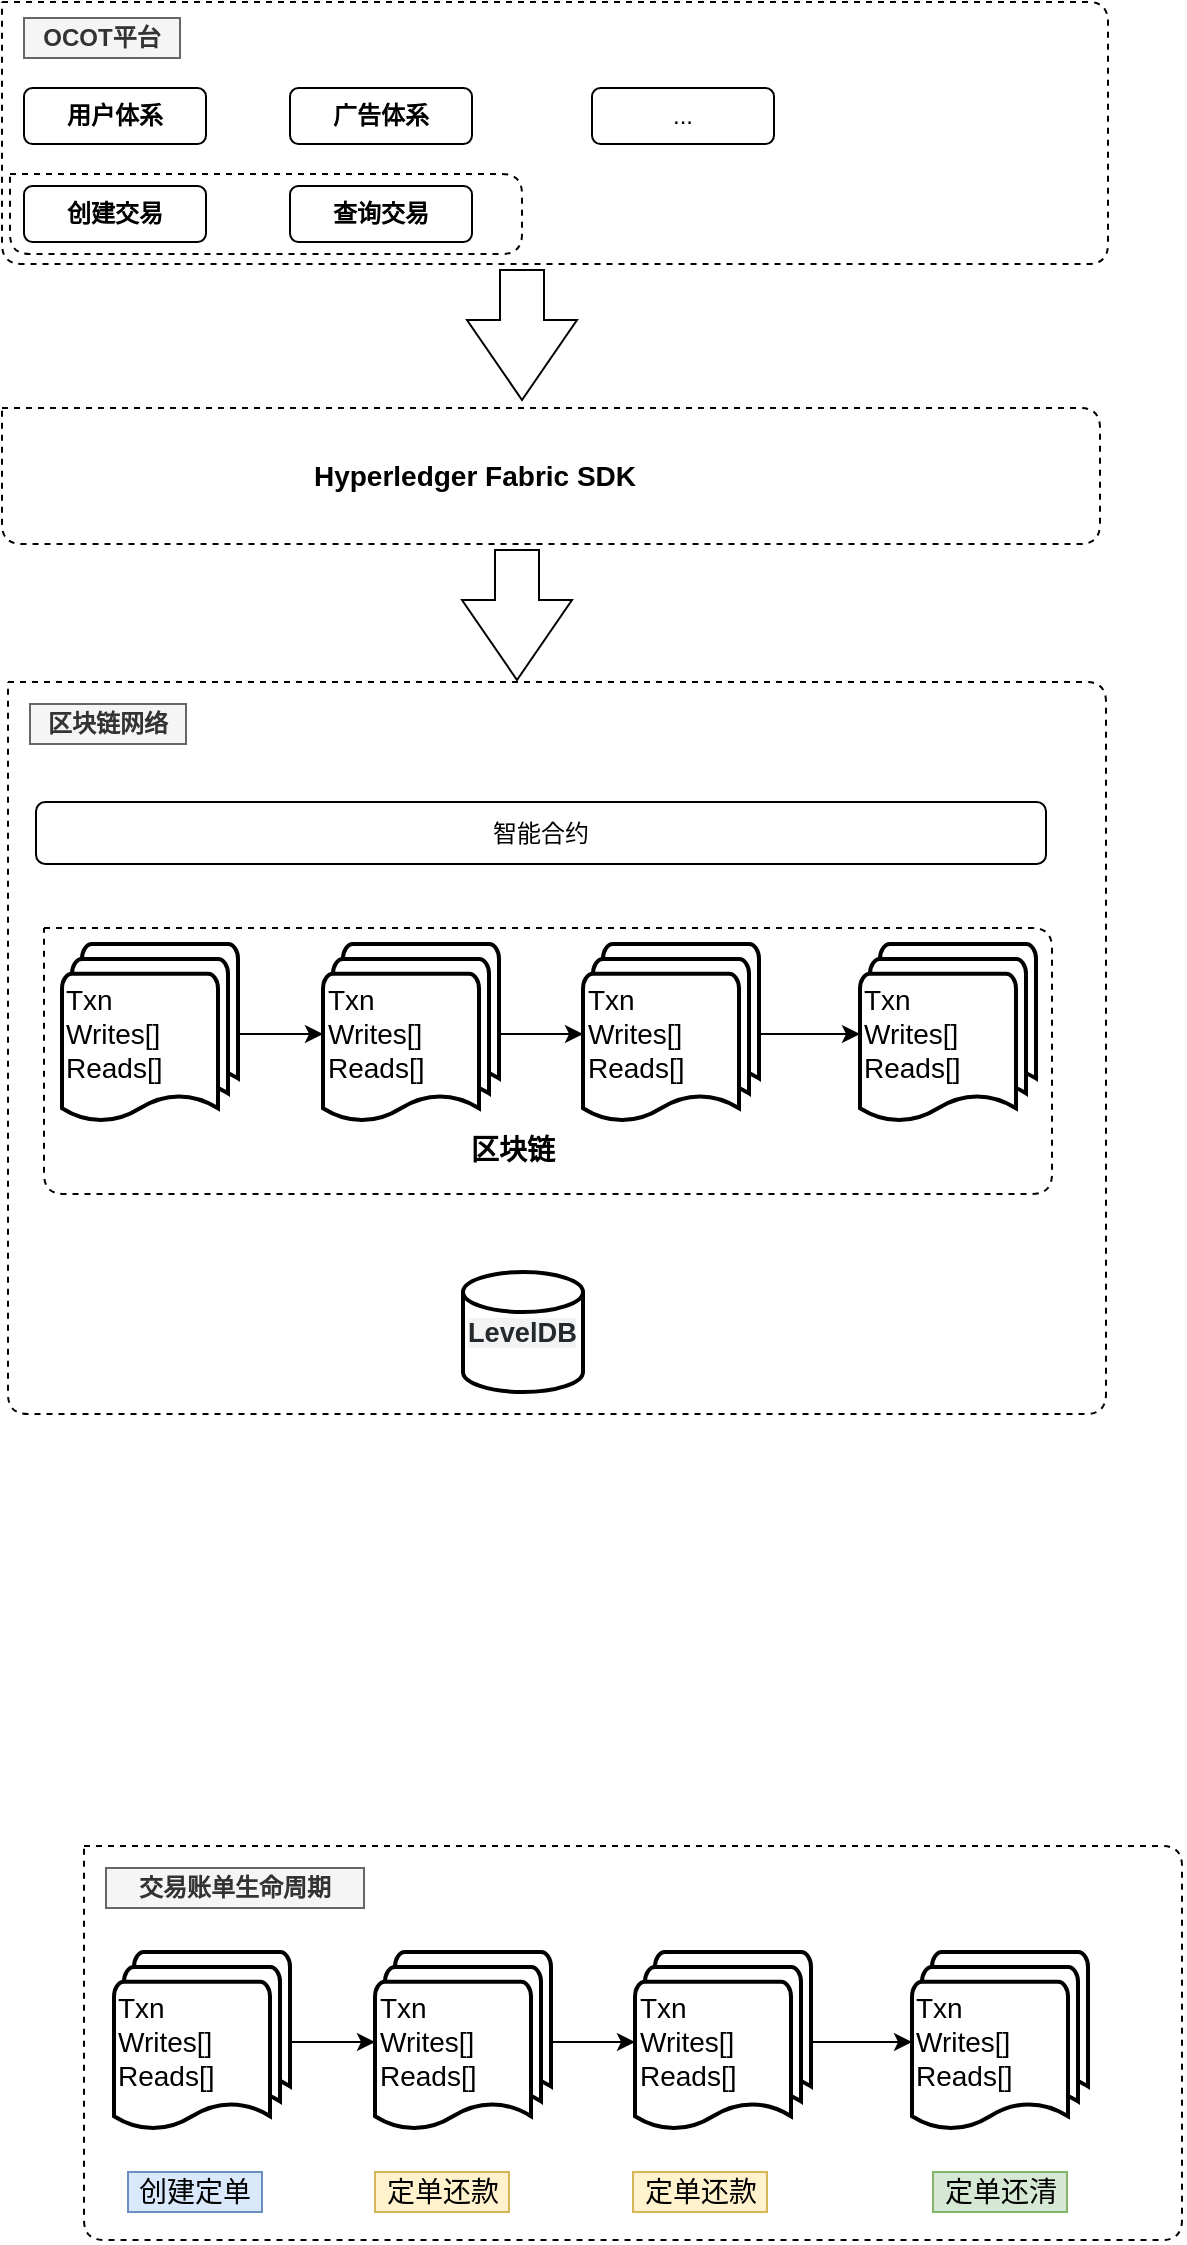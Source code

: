 <mxfile version="11.3.0" type="github" pages="1"><diagram id="ybbbF9Ips_LNxDzgqKM6" name="第 1 页"><mxGraphModel dx="1822" dy="794" grid="0" gridSize="10" guides="1" tooltips="1" connect="1" arrows="1" fold="1" page="0" pageScale="1" pageWidth="827" pageHeight="1169" math="0" shadow="0"><root><mxCell id="0"/><mxCell id="1" parent="0"/><mxCell id="frH8ttqrZoPlYyRedVNz-21" value="" style="html=1;shadow=0;dashed=0;align=center;verticalAlign=middle;shape=mxgraph.arrows2.arrow;dy=0.6;dx=40;direction=south;notch=0;" vertex="1" parent="1"><mxGeometry x="135.5" y="228" width="55" height="65" as="geometry"/></mxCell><mxCell id="frH8ttqrZoPlYyRedVNz-24" value="" style="group" vertex="1" connectable="0" parent="1"><mxGeometry x="-97" y="94" width="553" height="131" as="geometry"/></mxCell><mxCell id="frH8ttqrZoPlYyRedVNz-1" value="" style="endArrow=none;dashed=1;html=1;" edge="1" parent="frH8ttqrZoPlYyRedVNz-24"><mxGeometry width="50" height="50" relative="1" as="geometry"><mxPoint as="sourcePoint"/><mxPoint as="targetPoint"/><Array as="points"><mxPoint x="553"/><mxPoint x="553" y="131"/><mxPoint y="131"/></Array></mxGeometry></mxCell><mxCell id="frH8ttqrZoPlYyRedVNz-2" value="OCOT平台" style="text;html=1;strokeColor=#666666;fillColor=#f5f5f5;align=center;verticalAlign=middle;whiteSpace=wrap;rounded=0;fontStyle=1;fontColor=#333333;" vertex="1" parent="frH8ttqrZoPlYyRedVNz-24"><mxGeometry x="11" y="8" width="78" height="20" as="geometry"/></mxCell><mxCell id="frH8ttqrZoPlYyRedVNz-3" value="用户体系" style="rounded=1;whiteSpace=wrap;html=1;fontStyle=1" vertex="1" parent="frH8ttqrZoPlYyRedVNz-24"><mxGeometry x="11" y="43" width="91" height="28" as="geometry"/></mxCell><mxCell id="frH8ttqrZoPlYyRedVNz-4" value="&lt;b&gt;广告体系&lt;/b&gt;" style="rounded=1;whiteSpace=wrap;html=1;" vertex="1" parent="frH8ttqrZoPlYyRedVNz-24"><mxGeometry x="144" y="43" width="91" height="28" as="geometry"/></mxCell><mxCell id="frH8ttqrZoPlYyRedVNz-5" value="..." style="rounded=1;whiteSpace=wrap;html=1;" vertex="1" parent="frH8ttqrZoPlYyRedVNz-24"><mxGeometry x="295" y="43" width="91" height="28" as="geometry"/></mxCell><mxCell id="frH8ttqrZoPlYyRedVNz-6" value="创建交易" style="rounded=1;whiteSpace=wrap;html=1;fontStyle=1" vertex="1" parent="frH8ttqrZoPlYyRedVNz-24"><mxGeometry x="11" y="92" width="91" height="28" as="geometry"/></mxCell><mxCell id="frH8ttqrZoPlYyRedVNz-7" value="查询交易" style="rounded=1;whiteSpace=wrap;html=1;fontStyle=1" vertex="1" parent="frH8ttqrZoPlYyRedVNz-24"><mxGeometry x="144" y="92" width="91" height="28" as="geometry"/></mxCell><mxCell id="frH8ttqrZoPlYyRedVNz-9" value="" style="group" vertex="1" connectable="0" parent="frH8ttqrZoPlYyRedVNz-24"><mxGeometry x="4" y="86" width="256" height="40" as="geometry"/></mxCell><mxCell id="frH8ttqrZoPlYyRedVNz-10" value="" style="endArrow=none;dashed=1;html=1;" edge="1" parent="frH8ttqrZoPlYyRedVNz-9"><mxGeometry width="50" height="50" relative="1" as="geometry"><mxPoint as="sourcePoint"/><mxPoint as="targetPoint"/><Array as="points"><mxPoint x="256"/><mxPoint x="256" y="40"/><mxPoint y="40"/></Array></mxGeometry></mxCell><mxCell id="frH8ttqrZoPlYyRedVNz-26" value="" style="group" vertex="1" connectable="0" parent="1"><mxGeometry x="-97" y="297" width="549" height="68" as="geometry"/></mxCell><mxCell id="frH8ttqrZoPlYyRedVNz-20" value="" style="endArrow=none;dashed=1;html=1;" edge="1" parent="frH8ttqrZoPlYyRedVNz-26"><mxGeometry width="50" height="50" relative="1" as="geometry"><mxPoint as="sourcePoint"/><mxPoint as="targetPoint"/><Array as="points"><mxPoint x="549"/><mxPoint x="549" y="68"/><mxPoint y="68"/></Array></mxGeometry></mxCell><mxCell id="frH8ttqrZoPlYyRedVNz-25" value="Hyperledger Fabric SDK" style="text;html=1;strokeColor=none;fillColor=none;align=center;verticalAlign=middle;whiteSpace=wrap;rounded=0;fontStyle=1;fontSize=14;" vertex="1" parent="frH8ttqrZoPlYyRedVNz-26"><mxGeometry x="144" y="24" width="185" height="20" as="geometry"/></mxCell><mxCell id="frH8ttqrZoPlYyRedVNz-43" value="" style="html=1;shadow=0;dashed=0;align=center;verticalAlign=middle;shape=mxgraph.arrows2.arrow;dy=0.6;dx=40;direction=south;notch=0;" vertex="1" parent="1"><mxGeometry x="133" y="368" width="55" height="65" as="geometry"/></mxCell><mxCell id="frH8ttqrZoPlYyRedVNz-44" value="" style="group" vertex="1" connectable="0" parent="1"><mxGeometry x="-94" y="434" width="549" height="366" as="geometry"/></mxCell><mxCell id="frH8ttqrZoPlYyRedVNz-27" value="" style="group" vertex="1" connectable="0" parent="frH8ttqrZoPlYyRedVNz-44"><mxGeometry width="549" height="366" as="geometry"/></mxCell><mxCell id="frH8ttqrZoPlYyRedVNz-28" value="" style="endArrow=none;dashed=1;html=1;" edge="1" parent="frH8ttqrZoPlYyRedVNz-27"><mxGeometry width="50" height="50" relative="1" as="geometry"><mxPoint as="sourcePoint"/><mxPoint as="targetPoint"/><Array as="points"><mxPoint x="549"/><mxPoint x="549" y="366"/><mxPoint y="366"/></Array></mxGeometry></mxCell><mxCell id="frH8ttqrZoPlYyRedVNz-30" value="区块链网络" style="text;html=1;strokeColor=#666666;fillColor=#f5f5f5;align=center;verticalAlign=middle;whiteSpace=wrap;rounded=0;fontStyle=1;fontColor=#333333;" vertex="1" parent="frH8ttqrZoPlYyRedVNz-27"><mxGeometry x="11" y="11" width="78" height="20" as="geometry"/></mxCell><mxCell id="frH8ttqrZoPlYyRedVNz-31" value="智能合约" style="rounded=1;whiteSpace=wrap;html=1;" vertex="1" parent="frH8ttqrZoPlYyRedVNz-27"><mxGeometry x="14" y="60" width="505" height="31" as="geometry"/></mxCell><mxCell id="frH8ttqrZoPlYyRedVNz-32" value="" style="endArrow=none;dashed=1;html=1;fontSize=14;" edge="1" parent="frH8ttqrZoPlYyRedVNz-27"><mxGeometry width="50" height="50" relative="1" as="geometry"><mxPoint x="18" y="123" as="sourcePoint"/><mxPoint x="18" y="123" as="targetPoint"/><Array as="points"><mxPoint x="522" y="123"/><mxPoint x="522" y="256"/><mxPoint x="18" y="256"/></Array></mxGeometry></mxCell><mxCell id="frH8ttqrZoPlYyRedVNz-38" style="edgeStyle=orthogonalEdgeStyle;rounded=0;orthogonalLoop=1;jettySize=auto;html=1;exitX=1;exitY=0.5;exitDx=0;exitDy=0;exitPerimeter=0;entryX=0;entryY=0.5;entryDx=0;entryDy=0;entryPerimeter=0;fontSize=14;" edge="1" parent="frH8ttqrZoPlYyRedVNz-27" source="frH8ttqrZoPlYyRedVNz-33" target="frH8ttqrZoPlYyRedVNz-35"><mxGeometry relative="1" as="geometry"/></mxCell><mxCell id="frH8ttqrZoPlYyRedVNz-33" value="Txn&lt;br&gt;Writes[]&lt;br&gt;Reads[]" style="strokeWidth=2;html=1;shape=mxgraph.flowchart.multi-document;whiteSpace=wrap;fontSize=14;align=left;" vertex="1" parent="frH8ttqrZoPlYyRedVNz-27"><mxGeometry x="27" y="131" width="88" height="90" as="geometry"/></mxCell><mxCell id="frH8ttqrZoPlYyRedVNz-39" style="edgeStyle=orthogonalEdgeStyle;rounded=0;orthogonalLoop=1;jettySize=auto;html=1;exitX=1;exitY=0.5;exitDx=0;exitDy=0;exitPerimeter=0;fontSize=14;" edge="1" parent="frH8ttqrZoPlYyRedVNz-27" source="frH8ttqrZoPlYyRedVNz-35" target="frH8ttqrZoPlYyRedVNz-36"><mxGeometry relative="1" as="geometry"/></mxCell><mxCell id="frH8ttqrZoPlYyRedVNz-35" value="Txn&lt;br&gt;Writes[]&lt;br&gt;Reads[]" style="strokeWidth=2;html=1;shape=mxgraph.flowchart.multi-document;whiteSpace=wrap;fontSize=14;align=left;" vertex="1" parent="frH8ttqrZoPlYyRedVNz-27"><mxGeometry x="157.5" y="131" width="88" height="90" as="geometry"/></mxCell><mxCell id="frH8ttqrZoPlYyRedVNz-40" style="edgeStyle=orthogonalEdgeStyle;rounded=0;orthogonalLoop=1;jettySize=auto;html=1;exitX=1;exitY=0.5;exitDx=0;exitDy=0;exitPerimeter=0;entryX=0;entryY=0.5;entryDx=0;entryDy=0;entryPerimeter=0;fontSize=14;" edge="1" parent="frH8ttqrZoPlYyRedVNz-27" source="frH8ttqrZoPlYyRedVNz-36" target="frH8ttqrZoPlYyRedVNz-37"><mxGeometry relative="1" as="geometry"/></mxCell><mxCell id="frH8ttqrZoPlYyRedVNz-36" value="Txn&lt;br&gt;Writes[]&lt;br&gt;Reads[]" style="strokeWidth=2;html=1;shape=mxgraph.flowchart.multi-document;whiteSpace=wrap;fontSize=14;align=left;" vertex="1" parent="frH8ttqrZoPlYyRedVNz-27"><mxGeometry x="287.5" y="131" width="88" height="90" as="geometry"/></mxCell><mxCell id="frH8ttqrZoPlYyRedVNz-37" value="Txn&lt;br&gt;Writes[]&lt;br&gt;Reads[]" style="strokeWidth=2;html=1;shape=mxgraph.flowchart.multi-document;whiteSpace=wrap;fontSize=14;align=left;" vertex="1" parent="frH8ttqrZoPlYyRedVNz-27"><mxGeometry x="426" y="131" width="88" height="90" as="geometry"/></mxCell><mxCell id="frH8ttqrZoPlYyRedVNz-41" value="&lt;span style=&quot;color: rgb(36 , 41 , 46) ; font-family: , &amp;#34;consolas&amp;#34; , &amp;#34;liberation mono&amp;#34; , &amp;#34;menlo&amp;#34; , monospace ; font-size: 13.6px ; white-space: normal ; background-color: rgba(27 , 31 , 35 , 0.05)&quot;&gt;&lt;b&gt;LevelDB&lt;/b&gt;&lt;/span&gt;" style="strokeWidth=2;html=1;shape=mxgraph.flowchart.database;whiteSpace=wrap;fontSize=14;align=left;" vertex="1" parent="frH8ttqrZoPlYyRedVNz-27"><mxGeometry x="227.5" y="295" width="60" height="60" as="geometry"/></mxCell><mxCell id="frH8ttqrZoPlYyRedVNz-42" value="区块链" style="text;strokeColor=none;fillColor=none;html=1;fontSize=14;fontStyle=1;verticalAlign=middle;align=center;" vertex="1" parent="frH8ttqrZoPlYyRedVNz-27"><mxGeometry x="202" y="214" width="100" height="40" as="geometry"/></mxCell><mxCell id="frH8ttqrZoPlYyRedVNz-67" value="" style="group" vertex="1" connectable="0" parent="1"><mxGeometry x="-56" y="1016" width="549" height="197" as="geometry"/></mxCell><mxCell id="frH8ttqrZoPlYyRedVNz-47" value="" style="endArrow=none;dashed=1;html=1;" edge="1" parent="frH8ttqrZoPlYyRedVNz-67"><mxGeometry width="50" height="50" relative="1" as="geometry"><mxPoint as="sourcePoint"/><mxPoint as="targetPoint"/><Array as="points"><mxPoint x="549"/><mxPoint x="549" y="197"/><mxPoint y="197"/></Array></mxGeometry></mxCell><mxCell id="frH8ttqrZoPlYyRedVNz-48" value="交易账单生命周期" style="text;html=1;strokeColor=#666666;fillColor=#f5f5f5;align=center;verticalAlign=middle;whiteSpace=wrap;rounded=0;fontStyle=1;fontColor=#333333;" vertex="1" parent="frH8ttqrZoPlYyRedVNz-67"><mxGeometry x="11" y="11" width="129" height="20" as="geometry"/></mxCell><mxCell id="frH8ttqrZoPlYyRedVNz-52" value="Txn&lt;br&gt;Writes[]&lt;br&gt;Reads[]" style="strokeWidth=2;html=1;shape=mxgraph.flowchart.multi-document;whiteSpace=wrap;fontSize=14;align=left;" vertex="1" parent="frH8ttqrZoPlYyRedVNz-67"><mxGeometry x="15" y="53" width="88" height="90" as="geometry"/></mxCell><mxCell id="frH8ttqrZoPlYyRedVNz-54" value="Txn&lt;br&gt;Writes[]&lt;br&gt;Reads[]" style="strokeWidth=2;html=1;shape=mxgraph.flowchart.multi-document;whiteSpace=wrap;fontSize=14;align=left;" vertex="1" parent="frH8ttqrZoPlYyRedVNz-67"><mxGeometry x="145.5" y="53" width="88" height="90" as="geometry"/></mxCell><mxCell id="frH8ttqrZoPlYyRedVNz-51" style="edgeStyle=orthogonalEdgeStyle;rounded=0;orthogonalLoop=1;jettySize=auto;html=1;exitX=1;exitY=0.5;exitDx=0;exitDy=0;exitPerimeter=0;entryX=0;entryY=0.5;entryDx=0;entryDy=0;entryPerimeter=0;fontSize=14;" edge="1" parent="frH8ttqrZoPlYyRedVNz-67" source="frH8ttqrZoPlYyRedVNz-52" target="frH8ttqrZoPlYyRedVNz-54"><mxGeometry relative="1" as="geometry"/></mxCell><mxCell id="frH8ttqrZoPlYyRedVNz-56" value="Txn&lt;br&gt;Writes[]&lt;br&gt;Reads[]" style="strokeWidth=2;html=1;shape=mxgraph.flowchart.multi-document;whiteSpace=wrap;fontSize=14;align=left;" vertex="1" parent="frH8ttqrZoPlYyRedVNz-67"><mxGeometry x="275.5" y="53" width="88" height="90" as="geometry"/></mxCell><mxCell id="frH8ttqrZoPlYyRedVNz-53" style="edgeStyle=orthogonalEdgeStyle;rounded=0;orthogonalLoop=1;jettySize=auto;html=1;exitX=1;exitY=0.5;exitDx=0;exitDy=0;exitPerimeter=0;fontSize=14;" edge="1" parent="frH8ttqrZoPlYyRedVNz-67" source="frH8ttqrZoPlYyRedVNz-54" target="frH8ttqrZoPlYyRedVNz-56"><mxGeometry relative="1" as="geometry"/></mxCell><mxCell id="frH8ttqrZoPlYyRedVNz-57" value="Txn&lt;br&gt;Writes[]&lt;br&gt;Reads[]" style="strokeWidth=2;html=1;shape=mxgraph.flowchart.multi-document;whiteSpace=wrap;fontSize=14;align=left;" vertex="1" parent="frH8ttqrZoPlYyRedVNz-67"><mxGeometry x="414" y="53" width="88" height="90" as="geometry"/></mxCell><mxCell id="frH8ttqrZoPlYyRedVNz-55" style="edgeStyle=orthogonalEdgeStyle;rounded=0;orthogonalLoop=1;jettySize=auto;html=1;exitX=1;exitY=0.5;exitDx=0;exitDy=0;exitPerimeter=0;entryX=0;entryY=0.5;entryDx=0;entryDy=0;entryPerimeter=0;fontSize=14;" edge="1" parent="frH8ttqrZoPlYyRedVNz-67" source="frH8ttqrZoPlYyRedVNz-56" target="frH8ttqrZoPlYyRedVNz-57"><mxGeometry relative="1" as="geometry"/></mxCell><mxCell id="frH8ttqrZoPlYyRedVNz-61" value="创建定单" style="text;html=1;strokeColor=#6c8ebf;fillColor=#dae8fc;align=center;verticalAlign=middle;whiteSpace=wrap;rounded=0;fontSize=14;" vertex="1" parent="frH8ttqrZoPlYyRedVNz-67"><mxGeometry x="22" y="163" width="67" height="20" as="geometry"/></mxCell><mxCell id="frH8ttqrZoPlYyRedVNz-62" value="定单还款" style="text;html=1;strokeColor=#d6b656;fillColor=#fff2cc;align=center;verticalAlign=middle;whiteSpace=wrap;rounded=0;fontSize=14;" vertex="1" parent="frH8ttqrZoPlYyRedVNz-67"><mxGeometry x="145.5" y="163" width="67" height="20" as="geometry"/></mxCell><mxCell id="frH8ttqrZoPlYyRedVNz-63" value="定单还款" style="text;html=1;strokeColor=#d6b656;fillColor=#fff2cc;align=center;verticalAlign=middle;whiteSpace=wrap;rounded=0;fontSize=14;" vertex="1" parent="frH8ttqrZoPlYyRedVNz-67"><mxGeometry x="274.5" y="163" width="67" height="20" as="geometry"/></mxCell><mxCell id="frH8ttqrZoPlYyRedVNz-64" value="定单还清" style="text;html=1;strokeColor=#82b366;fillColor=#d5e8d4;align=center;verticalAlign=middle;whiteSpace=wrap;rounded=0;fontSize=14;" vertex="1" parent="frH8ttqrZoPlYyRedVNz-67"><mxGeometry x="424.5" y="163" width="67" height="20" as="geometry"/></mxCell></root></mxGraphModel></diagram></mxfile>